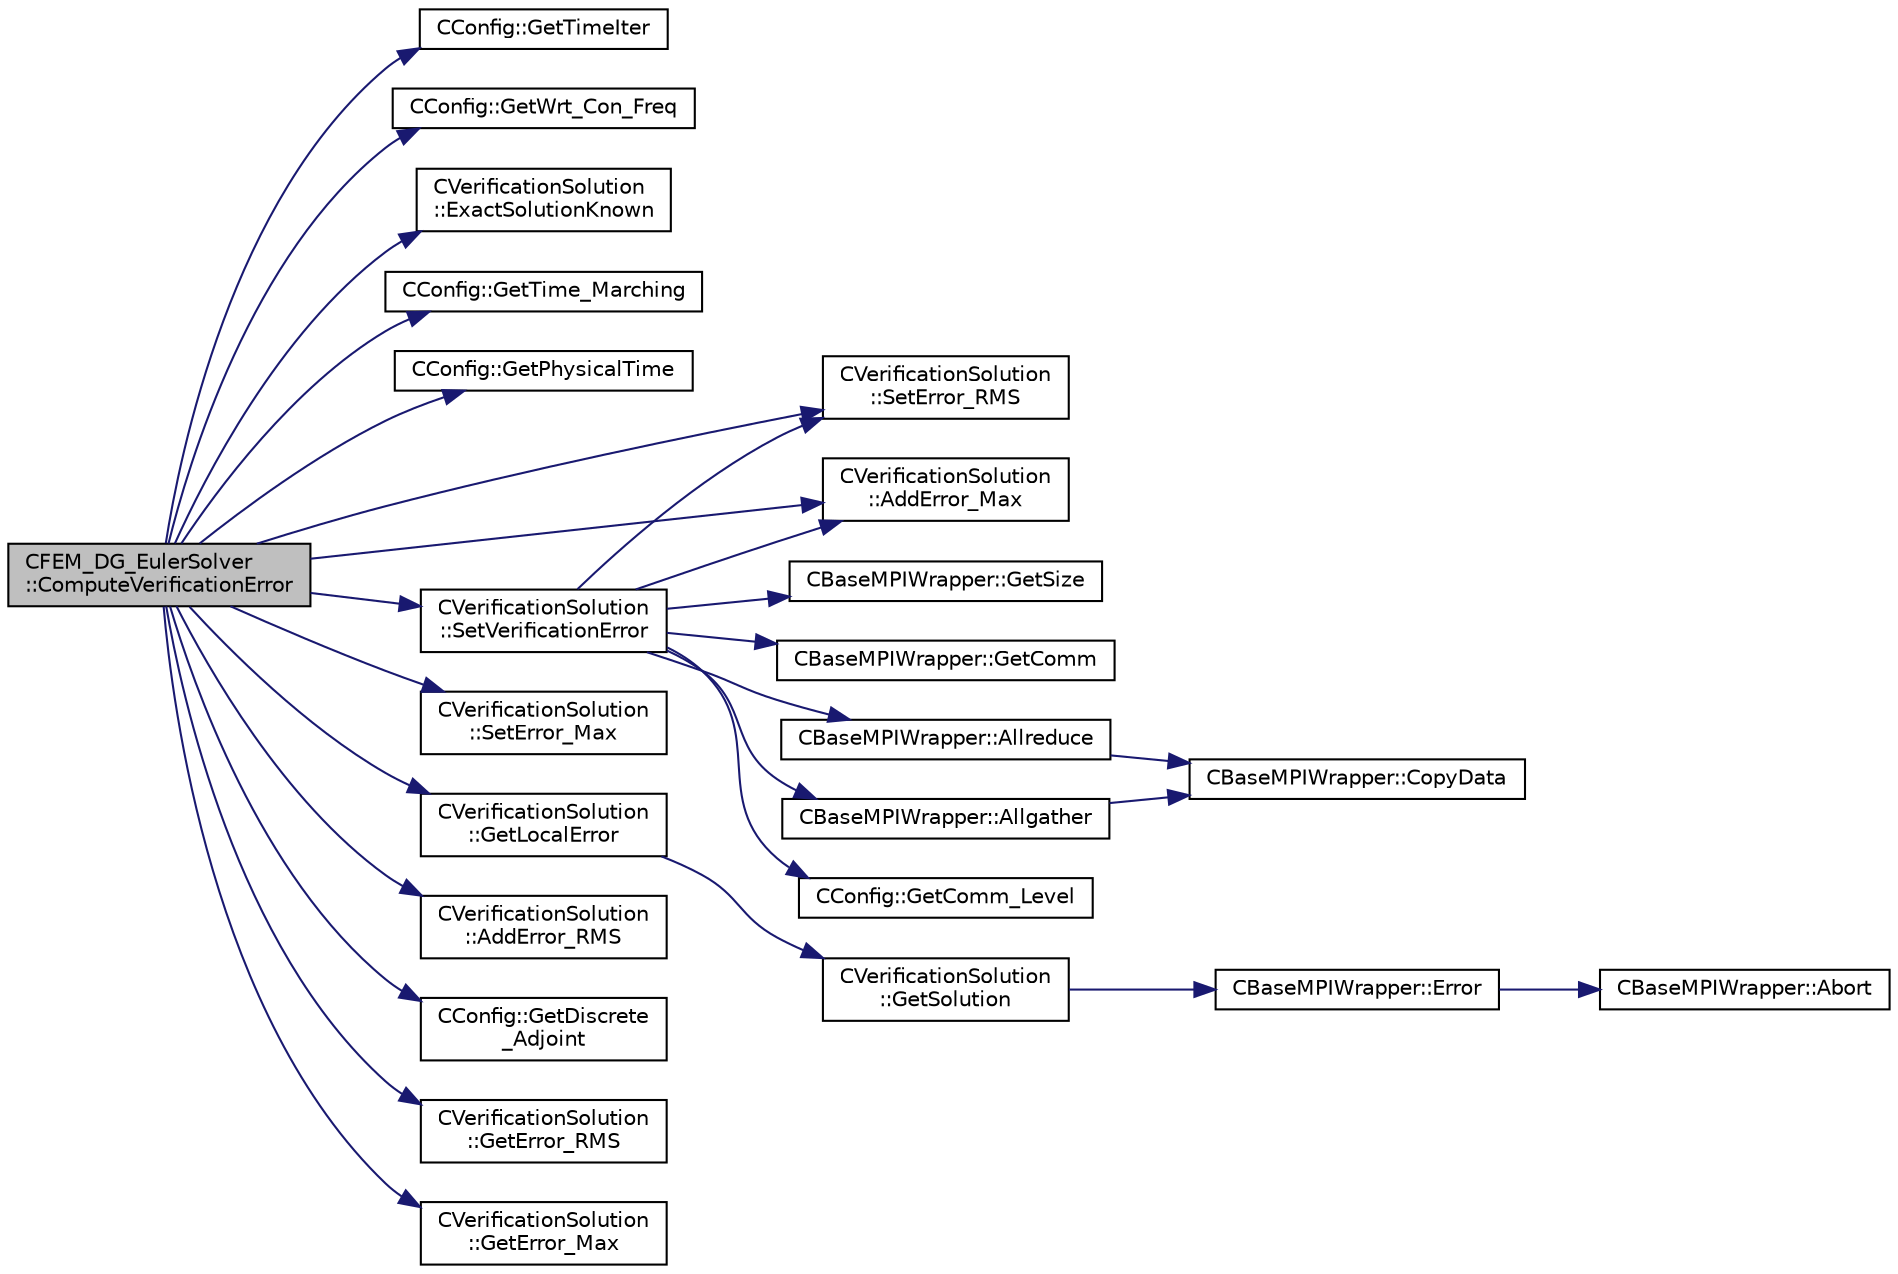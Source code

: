 digraph "CFEM_DG_EulerSolver::ComputeVerificationError"
{
  edge [fontname="Helvetica",fontsize="10",labelfontname="Helvetica",labelfontsize="10"];
  node [fontname="Helvetica",fontsize="10",shape=record];
  rankdir="LR";
  Node1047 [label="CFEM_DG_EulerSolver\l::ComputeVerificationError",height=0.2,width=0.4,color="black", fillcolor="grey75", style="filled", fontcolor="black"];
  Node1047 -> Node1048 [color="midnightblue",fontsize="10",style="solid",fontname="Helvetica"];
  Node1048 [label="CConfig::GetTimeIter",height=0.2,width=0.4,color="black", fillcolor="white", style="filled",URL="$class_c_config.html#aa659f28a1d71b0924944a9fb248e3d6e",tooltip="Get the current time iteration number. "];
  Node1047 -> Node1049 [color="midnightblue",fontsize="10",style="solid",fontname="Helvetica"];
  Node1049 [label="CConfig::GetWrt_Con_Freq",height=0.2,width=0.4,color="black", fillcolor="white", style="filled",URL="$class_c_config.html#a15f8a3cf1d3f71851b21d9e0146fa9e2",tooltip="Get the frequency for writing the convergence file. "];
  Node1047 -> Node1050 [color="midnightblue",fontsize="10",style="solid",fontname="Helvetica"];
  Node1050 [label="CVerificationSolution\l::ExactSolutionKnown",height=0.2,width=0.4,color="black", fillcolor="white", style="filled",URL="$class_c_verification_solution.html#a18422152fdd1e0250706192082049cae",tooltip="Whether or not the exact solution is known for this verification solution. "];
  Node1047 -> Node1051 [color="midnightblue",fontsize="10",style="solid",fontname="Helvetica"];
  Node1051 [label="CConfig::GetTime_Marching",height=0.2,width=0.4,color="black", fillcolor="white", style="filled",URL="$class_c_config.html#a864d499ce740184803607801c47abda7",tooltip="Provides information about the time integration, and change the write in the output files information..."];
  Node1047 -> Node1052 [color="midnightblue",fontsize="10",style="solid",fontname="Helvetica"];
  Node1052 [label="CConfig::GetPhysicalTime",height=0.2,width=0.4,color="black", fillcolor="white", style="filled",URL="$class_c_config.html#a4d6b8796bf9552840a48d50c3b0d19b6",tooltip="Get the current physical time. "];
  Node1047 -> Node1053 [color="midnightblue",fontsize="10",style="solid",fontname="Helvetica"];
  Node1053 [label="CVerificationSolution\l::SetError_RMS",height=0.2,width=0.4,color="black", fillcolor="white", style="filled",URL="$class_c_verification_solution.html#afcba935bd5dfc0e5c8bd252b27db85ab",tooltip="Set the global RMS error for verification cases. "];
  Node1047 -> Node1054 [color="midnightblue",fontsize="10",style="solid",fontname="Helvetica"];
  Node1054 [label="CVerificationSolution\l::SetError_Max",height=0.2,width=0.4,color="black", fillcolor="white", style="filled",URL="$class_c_verification_solution.html#a8484d5418569b1c807fd8a8f16570b39",tooltip="Set the global maximum error for verification cases. "];
  Node1047 -> Node1055 [color="midnightblue",fontsize="10",style="solid",fontname="Helvetica"];
  Node1055 [label="CVerificationSolution\l::GetLocalError",height=0.2,width=0.4,color="black", fillcolor="white", style="filled",URL="$class_c_verification_solution.html#a4205ed3d3f553967190f1a6450062f17",tooltip="Get the local error defined as the local solution minus the verification solution. "];
  Node1055 -> Node1056 [color="midnightblue",fontsize="10",style="solid",fontname="Helvetica"];
  Node1056 [label="CVerificationSolution\l::GetSolution",height=0.2,width=0.4,color="black", fillcolor="white", style="filled",URL="$class_c_verification_solution.html#ab164e273b6f703a9a3439db2dcd82c2d",tooltip="Get the exact solution at the current position and time. "];
  Node1056 -> Node1057 [color="midnightblue",fontsize="10",style="solid",fontname="Helvetica"];
  Node1057 [label="CBaseMPIWrapper::Error",height=0.2,width=0.4,color="black", fillcolor="white", style="filled",URL="$class_c_base_m_p_i_wrapper.html#a04457c47629bda56704e6a8804833eeb"];
  Node1057 -> Node1058 [color="midnightblue",fontsize="10",style="solid",fontname="Helvetica"];
  Node1058 [label="CBaseMPIWrapper::Abort",height=0.2,width=0.4,color="black", fillcolor="white", style="filled",URL="$class_c_base_m_p_i_wrapper.html#a21ef5681e2acb532d345e9bab173ef07"];
  Node1047 -> Node1059 [color="midnightblue",fontsize="10",style="solid",fontname="Helvetica"];
  Node1059 [label="CVerificationSolution\l::AddError_RMS",height=0.2,width=0.4,color="black", fillcolor="white", style="filled",URL="$class_c_verification_solution.html#a275d10faa1fca4b4b61c9688f1d50b93",tooltip="Increments the global RMS error for verification cases. "];
  Node1047 -> Node1060 [color="midnightblue",fontsize="10",style="solid",fontname="Helvetica"];
  Node1060 [label="CVerificationSolution\l::AddError_Max",height=0.2,width=0.4,color="black", fillcolor="white", style="filled",URL="$class_c_verification_solution.html#a7af4b53308d1bc7eeddeb51e4f6a707d",tooltip="Increment the global maximum error for verification cases. "];
  Node1047 -> Node1061 [color="midnightblue",fontsize="10",style="solid",fontname="Helvetica"];
  Node1061 [label="CVerificationSolution\l::SetVerificationError",height=0.2,width=0.4,color="black", fillcolor="white", style="filled",URL="$class_c_verification_solution.html#a467e0ccdb07f223326549273ddeb9fa9",tooltip="Calculate the global error metrics for verification cases. "];
  Node1061 -> Node1062 [color="midnightblue",fontsize="10",style="solid",fontname="Helvetica"];
  Node1062 [label="CConfig::GetComm_Level",height=0.2,width=0.4,color="black", fillcolor="white", style="filled",URL="$class_c_config.html#ab71278d2692ca5217674036650b02923",tooltip="Get the level of MPI communications to be performed. "];
  Node1061 -> Node1063 [color="midnightblue",fontsize="10",style="solid",fontname="Helvetica"];
  Node1063 [label="CBaseMPIWrapper::GetSize",height=0.2,width=0.4,color="black", fillcolor="white", style="filled",URL="$class_c_base_m_p_i_wrapper.html#a1e80850252f6e4bfc8cd5275d6e3a615"];
  Node1061 -> Node1064 [color="midnightblue",fontsize="10",style="solid",fontname="Helvetica"];
  Node1064 [label="CBaseMPIWrapper::GetComm",height=0.2,width=0.4,color="black", fillcolor="white", style="filled",URL="$class_c_base_m_p_i_wrapper.html#adabb0218048bd2523476ca570ab84579"];
  Node1061 -> Node1065 [color="midnightblue",fontsize="10",style="solid",fontname="Helvetica"];
  Node1065 [label="CBaseMPIWrapper::Allreduce",height=0.2,width=0.4,color="black", fillcolor="white", style="filled",URL="$class_c_base_m_p_i_wrapper.html#a637b6fd917a8ca91ce748ba88e0d66b6"];
  Node1065 -> Node1066 [color="midnightblue",fontsize="10",style="solid",fontname="Helvetica"];
  Node1066 [label="CBaseMPIWrapper::CopyData",height=0.2,width=0.4,color="black", fillcolor="white", style="filled",URL="$class_c_base_m_p_i_wrapper.html#a4725cc1dd65b161b483e812a538a5e36"];
  Node1061 -> Node1053 [color="midnightblue",fontsize="10",style="solid",fontname="Helvetica"];
  Node1061 -> Node1067 [color="midnightblue",fontsize="10",style="solid",fontname="Helvetica"];
  Node1067 [label="CBaseMPIWrapper::Allgather",height=0.2,width=0.4,color="black", fillcolor="white", style="filled",URL="$class_c_base_m_p_i_wrapper.html#a55195abbb7206e08a4933fa53cd41923"];
  Node1067 -> Node1066 [color="midnightblue",fontsize="10",style="solid",fontname="Helvetica"];
  Node1061 -> Node1060 [color="midnightblue",fontsize="10",style="solid",fontname="Helvetica"];
  Node1047 -> Node1068 [color="midnightblue",fontsize="10",style="solid",fontname="Helvetica"];
  Node1068 [label="CConfig::GetDiscrete\l_Adjoint",height=0.2,width=0.4,color="black", fillcolor="white", style="filled",URL="$class_c_config.html#abe9f117dab934d76e518a9e8e40b142a",tooltip="Get the indicator whether we are solving an discrete adjoint problem. "];
  Node1047 -> Node1069 [color="midnightblue",fontsize="10",style="solid",fontname="Helvetica"];
  Node1069 [label="CVerificationSolution\l::GetError_RMS",height=0.2,width=0.4,color="black", fillcolor="white", style="filled",URL="$class_c_verification_solution.html#ac2b596c35d55ff69b0b02f309aaf55ac",tooltip="Get the global RMS error for verification cases. "];
  Node1047 -> Node1070 [color="midnightblue",fontsize="10",style="solid",fontname="Helvetica"];
  Node1070 [label="CVerificationSolution\l::GetError_Max",height=0.2,width=0.4,color="black", fillcolor="white", style="filled",URL="$class_c_verification_solution.html#a38ad5333799d4c4fcde6fbe30b1d489a",tooltip="Get the global maximum error for verification cases. "];
}
